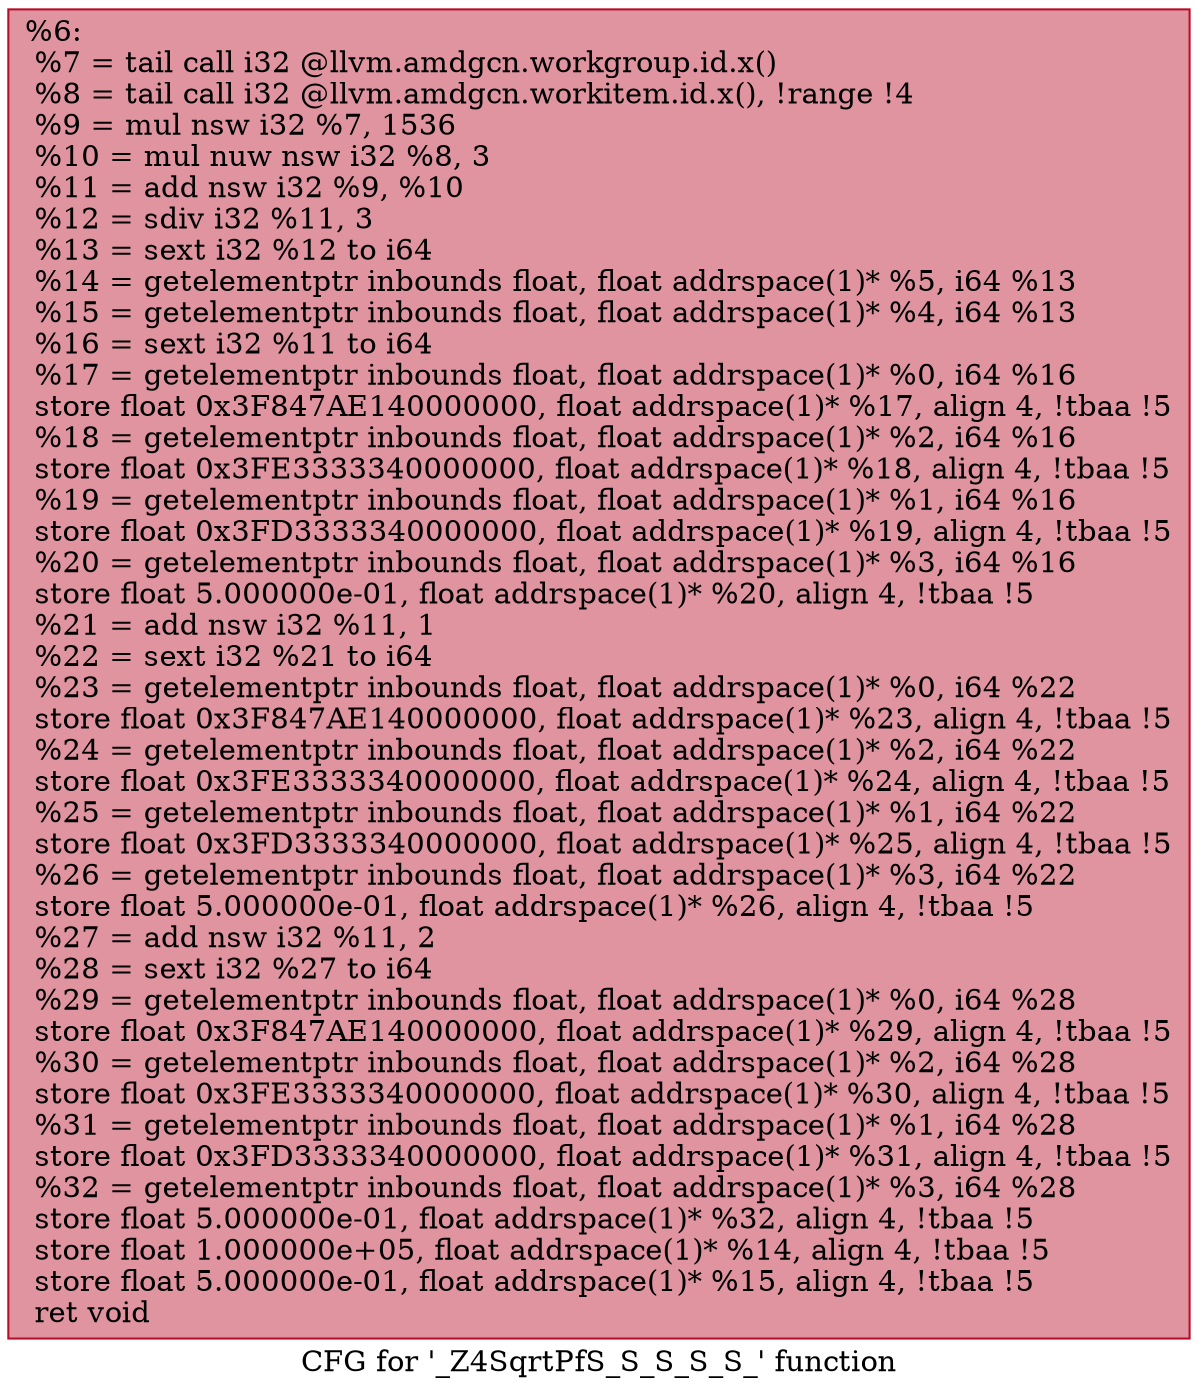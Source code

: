 digraph "CFG for '_Z4SqrtPfS_S_S_S_S_' function" {
	label="CFG for '_Z4SqrtPfS_S_S_S_S_' function";

	Node0x4bdd5a0 [shape=record,color="#b70d28ff", style=filled, fillcolor="#b70d2870",label="{%6:\l  %7 = tail call i32 @llvm.amdgcn.workgroup.id.x()\l  %8 = tail call i32 @llvm.amdgcn.workitem.id.x(), !range !4\l  %9 = mul nsw i32 %7, 1536\l  %10 = mul nuw nsw i32 %8, 3\l  %11 = add nsw i32 %9, %10\l  %12 = sdiv i32 %11, 3\l  %13 = sext i32 %12 to i64\l  %14 = getelementptr inbounds float, float addrspace(1)* %5, i64 %13\l  %15 = getelementptr inbounds float, float addrspace(1)* %4, i64 %13\l  %16 = sext i32 %11 to i64\l  %17 = getelementptr inbounds float, float addrspace(1)* %0, i64 %16\l  store float 0x3F847AE140000000, float addrspace(1)* %17, align 4, !tbaa !5\l  %18 = getelementptr inbounds float, float addrspace(1)* %2, i64 %16\l  store float 0x3FE3333340000000, float addrspace(1)* %18, align 4, !tbaa !5\l  %19 = getelementptr inbounds float, float addrspace(1)* %1, i64 %16\l  store float 0x3FD3333340000000, float addrspace(1)* %19, align 4, !tbaa !5\l  %20 = getelementptr inbounds float, float addrspace(1)* %3, i64 %16\l  store float 5.000000e-01, float addrspace(1)* %20, align 4, !tbaa !5\l  %21 = add nsw i32 %11, 1\l  %22 = sext i32 %21 to i64\l  %23 = getelementptr inbounds float, float addrspace(1)* %0, i64 %22\l  store float 0x3F847AE140000000, float addrspace(1)* %23, align 4, !tbaa !5\l  %24 = getelementptr inbounds float, float addrspace(1)* %2, i64 %22\l  store float 0x3FE3333340000000, float addrspace(1)* %24, align 4, !tbaa !5\l  %25 = getelementptr inbounds float, float addrspace(1)* %1, i64 %22\l  store float 0x3FD3333340000000, float addrspace(1)* %25, align 4, !tbaa !5\l  %26 = getelementptr inbounds float, float addrspace(1)* %3, i64 %22\l  store float 5.000000e-01, float addrspace(1)* %26, align 4, !tbaa !5\l  %27 = add nsw i32 %11, 2\l  %28 = sext i32 %27 to i64\l  %29 = getelementptr inbounds float, float addrspace(1)* %0, i64 %28\l  store float 0x3F847AE140000000, float addrspace(1)* %29, align 4, !tbaa !5\l  %30 = getelementptr inbounds float, float addrspace(1)* %2, i64 %28\l  store float 0x3FE3333340000000, float addrspace(1)* %30, align 4, !tbaa !5\l  %31 = getelementptr inbounds float, float addrspace(1)* %1, i64 %28\l  store float 0x3FD3333340000000, float addrspace(1)* %31, align 4, !tbaa !5\l  %32 = getelementptr inbounds float, float addrspace(1)* %3, i64 %28\l  store float 5.000000e-01, float addrspace(1)* %32, align 4, !tbaa !5\l  store float 1.000000e+05, float addrspace(1)* %14, align 4, !tbaa !5\l  store float 5.000000e-01, float addrspace(1)* %15, align 4, !tbaa !5\l  ret void\l}"];
}
